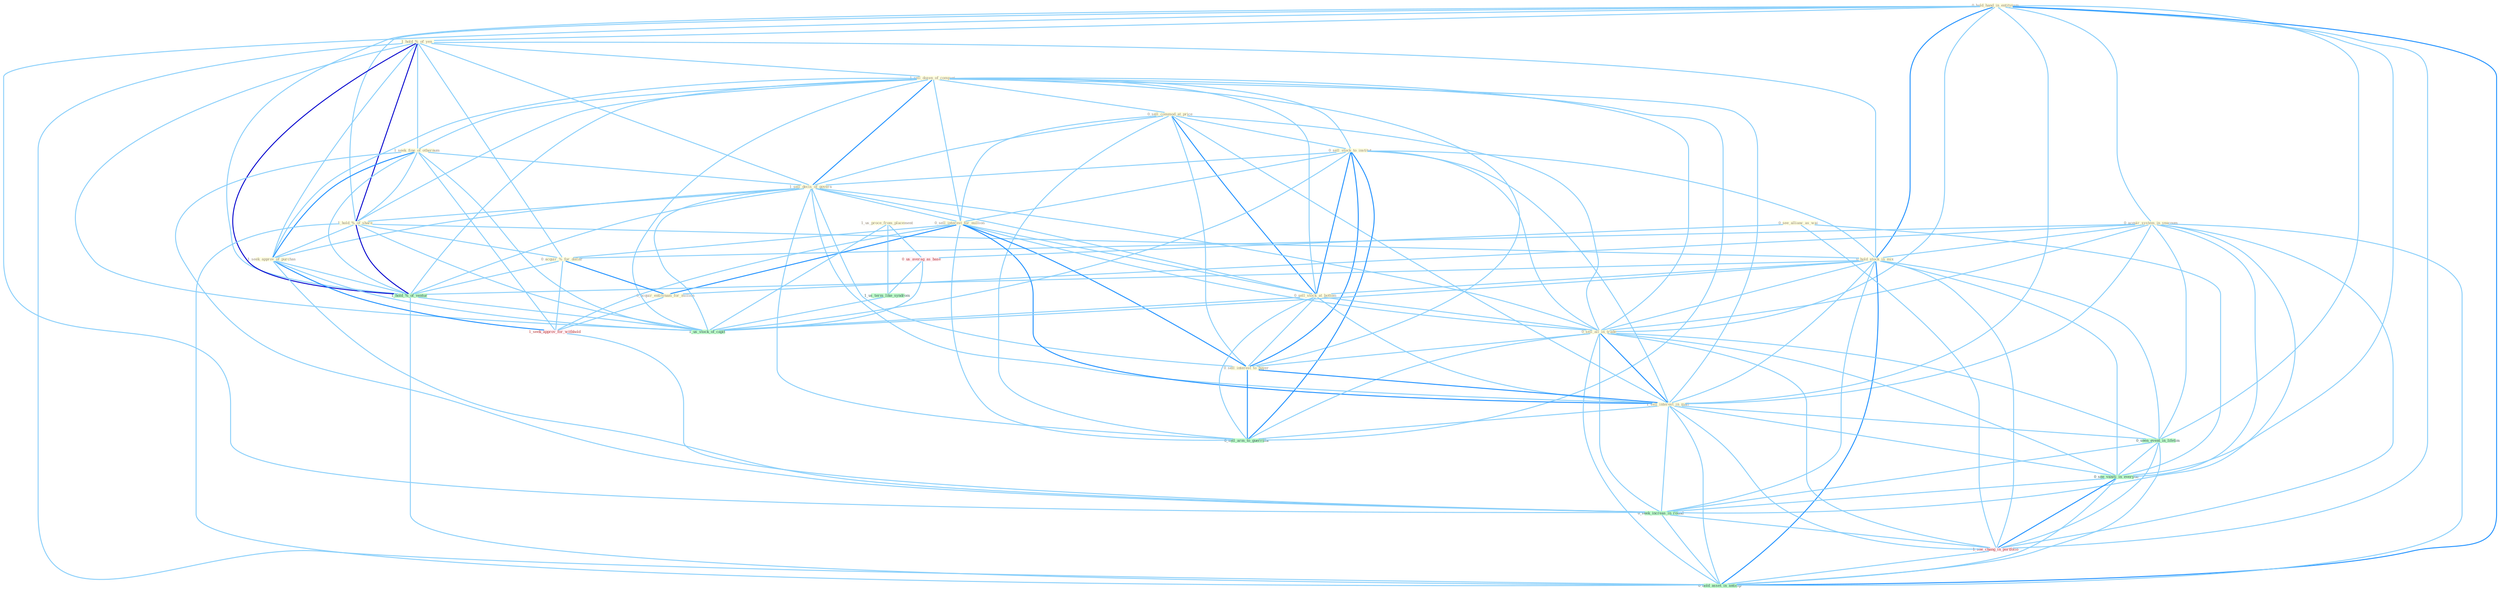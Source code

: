 Graph G{ 
    node
    [shape=polygon,style=filled,width=.5,height=.06,color="#BDFCC9",fixedsize=true,fontsize=4,
    fontcolor="#2f4f4f"];
    {node
    [color="#ffffe0", fontcolor="#8b7d6b"] "0_hold_hand_in_entitynam " "1_hold_%_of_yen " "0_acquir_system_in_yearnum " "1_sell_dozen_of_compani " "0_sell_commod_at_price " "1_seek_fine_of_othernum " "0_sell_stock_to_institut " "1_sell_decis_of_govern " "1_hold_%_of_share " "0_sell_interest_for_million " "0_hold_stock_in_mix " "1_seek_approv_of_purchas " "0_acquir_%_for_dollar " "0_sell_stock_at_bottom " "0_acquir_entitynam_for_million " "0_sell_all_in_trade " "0_sell_interest_to_buyer " "1_sell_interest_in_mall " "1_us_proce_from_placement " "0_see_allianc_as_wai "}
{node [color="#fff0f5", fontcolor="#b22222"] "0_us_averag_as_base " "1_seek_approv_for_withhold " "1_see_chang_in_portfolio "}
edge [color="#B0E2FF"];

	"0_hold_hand_in_entitynam " -- "1_hold_%_of_yen " [w="1", color="#87cefa" ];
	"0_hold_hand_in_entitynam " -- "0_acquir_system_in_yearnum " [w="1", color="#87cefa" ];
	"0_hold_hand_in_entitynam " -- "1_hold_%_of_share " [w="1", color="#87cefa" ];
	"0_hold_hand_in_entitynam " -- "0_hold_stock_in_mix " [w="2", color="#1e90ff" , len=0.8];
	"0_hold_hand_in_entitynam " -- "0_sell_all_in_trade " [w="1", color="#87cefa" ];
	"0_hold_hand_in_entitynam " -- "1_sell_interest_in_mall " [w="1", color="#87cefa" ];
	"0_hold_hand_in_entitynam " -- "0_seen_event_in_lifetim " [w="1", color="#87cefa" ];
	"0_hold_hand_in_entitynam " -- "1_hold_%_of_ventur " [w="1", color="#87cefa" ];
	"0_hold_hand_in_entitynam " -- "0_see_vaniti_in_everyon " [w="1", color="#87cefa" ];
	"0_hold_hand_in_entitynam " -- "0_seek_increas_in_round " [w="1", color="#87cefa" ];
	"0_hold_hand_in_entitynam " -- "1_see_chang_in_portfolio " [w="1", color="#87cefa" ];
	"0_hold_hand_in_entitynam " -- "0_hold_asset_in_anticip " [w="2", color="#1e90ff" , len=0.8];
	"1_hold_%_of_yen " -- "1_sell_dozen_of_compani " [w="1", color="#87cefa" ];
	"1_hold_%_of_yen " -- "1_seek_fine_of_othernum " [w="1", color="#87cefa" ];
	"1_hold_%_of_yen " -- "1_sell_decis_of_govern " [w="1", color="#87cefa" ];
	"1_hold_%_of_yen " -- "1_hold_%_of_share " [w="3", color="#0000cd" , len=0.6];
	"1_hold_%_of_yen " -- "0_hold_stock_in_mix " [w="1", color="#87cefa" ];
	"1_hold_%_of_yen " -- "1_seek_approv_of_purchas " [w="1", color="#87cefa" ];
	"1_hold_%_of_yen " -- "0_acquir_%_for_dollar " [w="1", color="#87cefa" ];
	"1_hold_%_of_yen " -- "1_hold_%_of_ventur " [w="3", color="#0000cd" , len=0.6];
	"1_hold_%_of_yen " -- "1_us_stock_of_capit " [w="1", color="#87cefa" ];
	"1_hold_%_of_yen " -- "0_hold_asset_in_anticip " [w="1", color="#87cefa" ];
	"0_acquir_system_in_yearnum " -- "0_hold_stock_in_mix " [w="1", color="#87cefa" ];
	"0_acquir_system_in_yearnum " -- "0_acquir_%_for_dollar " [w="1", color="#87cefa" ];
	"0_acquir_system_in_yearnum " -- "0_acquir_entitynam_for_million " [w="1", color="#87cefa" ];
	"0_acquir_system_in_yearnum " -- "0_sell_all_in_trade " [w="1", color="#87cefa" ];
	"0_acquir_system_in_yearnum " -- "1_sell_interest_in_mall " [w="1", color="#87cefa" ];
	"0_acquir_system_in_yearnum " -- "0_seen_event_in_lifetim " [w="1", color="#87cefa" ];
	"0_acquir_system_in_yearnum " -- "0_see_vaniti_in_everyon " [w="1", color="#87cefa" ];
	"0_acquir_system_in_yearnum " -- "0_seek_increas_in_round " [w="1", color="#87cefa" ];
	"0_acquir_system_in_yearnum " -- "1_see_chang_in_portfolio " [w="1", color="#87cefa" ];
	"0_acquir_system_in_yearnum " -- "0_hold_asset_in_anticip " [w="1", color="#87cefa" ];
	"1_sell_dozen_of_compani " -- "0_sell_commod_at_price " [w="1", color="#87cefa" ];
	"1_sell_dozen_of_compani " -- "1_seek_fine_of_othernum " [w="1", color="#87cefa" ];
	"1_sell_dozen_of_compani " -- "0_sell_stock_to_institut " [w="1", color="#87cefa" ];
	"1_sell_dozen_of_compani " -- "1_sell_decis_of_govern " [w="2", color="#1e90ff" , len=0.8];
	"1_sell_dozen_of_compani " -- "1_hold_%_of_share " [w="1", color="#87cefa" ];
	"1_sell_dozen_of_compani " -- "0_sell_interest_for_million " [w="1", color="#87cefa" ];
	"1_sell_dozen_of_compani " -- "1_seek_approv_of_purchas " [w="1", color="#87cefa" ];
	"1_sell_dozen_of_compani " -- "0_sell_stock_at_bottom " [w="1", color="#87cefa" ];
	"1_sell_dozen_of_compani " -- "0_sell_all_in_trade " [w="1", color="#87cefa" ];
	"1_sell_dozen_of_compani " -- "0_sell_interest_to_buyer " [w="1", color="#87cefa" ];
	"1_sell_dozen_of_compani " -- "1_sell_interest_in_mall " [w="1", color="#87cefa" ];
	"1_sell_dozen_of_compani " -- "1_hold_%_of_ventur " [w="1", color="#87cefa" ];
	"1_sell_dozen_of_compani " -- "0_sell_arm_to_guerrilla " [w="1", color="#87cefa" ];
	"1_sell_dozen_of_compani " -- "1_us_stock_of_capit " [w="1", color="#87cefa" ];
	"0_sell_commod_at_price " -- "0_sell_stock_to_institut " [w="1", color="#87cefa" ];
	"0_sell_commod_at_price " -- "1_sell_decis_of_govern " [w="1", color="#87cefa" ];
	"0_sell_commod_at_price " -- "0_sell_interest_for_million " [w="1", color="#87cefa" ];
	"0_sell_commod_at_price " -- "0_sell_stock_at_bottom " [w="2", color="#1e90ff" , len=0.8];
	"0_sell_commod_at_price " -- "0_sell_all_in_trade " [w="1", color="#87cefa" ];
	"0_sell_commod_at_price " -- "0_sell_interest_to_buyer " [w="1", color="#87cefa" ];
	"0_sell_commod_at_price " -- "1_sell_interest_in_mall " [w="1", color="#87cefa" ];
	"0_sell_commod_at_price " -- "0_sell_arm_to_guerrilla " [w="1", color="#87cefa" ];
	"1_seek_fine_of_othernum " -- "1_sell_decis_of_govern " [w="1", color="#87cefa" ];
	"1_seek_fine_of_othernum " -- "1_hold_%_of_share " [w="1", color="#87cefa" ];
	"1_seek_fine_of_othernum " -- "1_seek_approv_of_purchas " [w="2", color="#1e90ff" , len=0.8];
	"1_seek_fine_of_othernum " -- "1_seek_approv_for_withhold " [w="1", color="#87cefa" ];
	"1_seek_fine_of_othernum " -- "1_hold_%_of_ventur " [w="1", color="#87cefa" ];
	"1_seek_fine_of_othernum " -- "0_seek_increas_in_round " [w="1", color="#87cefa" ];
	"1_seek_fine_of_othernum " -- "1_us_stock_of_capit " [w="1", color="#87cefa" ];
	"0_sell_stock_to_institut " -- "1_sell_decis_of_govern " [w="1", color="#87cefa" ];
	"0_sell_stock_to_institut " -- "0_sell_interest_for_million " [w="1", color="#87cefa" ];
	"0_sell_stock_to_institut " -- "0_hold_stock_in_mix " [w="1", color="#87cefa" ];
	"0_sell_stock_to_institut " -- "0_sell_stock_at_bottom " [w="2", color="#1e90ff" , len=0.8];
	"0_sell_stock_to_institut " -- "0_sell_all_in_trade " [w="1", color="#87cefa" ];
	"0_sell_stock_to_institut " -- "0_sell_interest_to_buyer " [w="2", color="#1e90ff" , len=0.8];
	"0_sell_stock_to_institut " -- "1_sell_interest_in_mall " [w="1", color="#87cefa" ];
	"0_sell_stock_to_institut " -- "0_sell_arm_to_guerrilla " [w="2", color="#1e90ff" , len=0.8];
	"0_sell_stock_to_institut " -- "1_us_stock_of_capit " [w="1", color="#87cefa" ];
	"1_sell_decis_of_govern " -- "1_hold_%_of_share " [w="1", color="#87cefa" ];
	"1_sell_decis_of_govern " -- "0_sell_interest_for_million " [w="1", color="#87cefa" ];
	"1_sell_decis_of_govern " -- "1_seek_approv_of_purchas " [w="1", color="#87cefa" ];
	"1_sell_decis_of_govern " -- "0_sell_stock_at_bottom " [w="1", color="#87cefa" ];
	"1_sell_decis_of_govern " -- "0_sell_all_in_trade " [w="1", color="#87cefa" ];
	"1_sell_decis_of_govern " -- "0_sell_interest_to_buyer " [w="1", color="#87cefa" ];
	"1_sell_decis_of_govern " -- "1_sell_interest_in_mall " [w="1", color="#87cefa" ];
	"1_sell_decis_of_govern " -- "1_hold_%_of_ventur " [w="1", color="#87cefa" ];
	"1_sell_decis_of_govern " -- "0_sell_arm_to_guerrilla " [w="1", color="#87cefa" ];
	"1_sell_decis_of_govern " -- "1_us_stock_of_capit " [w="1", color="#87cefa" ];
	"1_hold_%_of_share " -- "0_hold_stock_in_mix " [w="1", color="#87cefa" ];
	"1_hold_%_of_share " -- "1_seek_approv_of_purchas " [w="1", color="#87cefa" ];
	"1_hold_%_of_share " -- "0_acquir_%_for_dollar " [w="1", color="#87cefa" ];
	"1_hold_%_of_share " -- "1_hold_%_of_ventur " [w="3", color="#0000cd" , len=0.6];
	"1_hold_%_of_share " -- "1_us_stock_of_capit " [w="1", color="#87cefa" ];
	"1_hold_%_of_share " -- "0_hold_asset_in_anticip " [w="1", color="#87cefa" ];
	"0_sell_interest_for_million " -- "0_acquir_%_for_dollar " [w="1", color="#87cefa" ];
	"0_sell_interest_for_million " -- "0_sell_stock_at_bottom " [w="1", color="#87cefa" ];
	"0_sell_interest_for_million " -- "0_acquir_entitynam_for_million " [w="2", color="#1e90ff" , len=0.8];
	"0_sell_interest_for_million " -- "0_sell_all_in_trade " [w="1", color="#87cefa" ];
	"0_sell_interest_for_million " -- "0_sell_interest_to_buyer " [w="2", color="#1e90ff" , len=0.8];
	"0_sell_interest_for_million " -- "1_sell_interest_in_mall " [w="2", color="#1e90ff" , len=0.8];
	"0_sell_interest_for_million " -- "1_seek_approv_for_withhold " [w="1", color="#87cefa" ];
	"0_sell_interest_for_million " -- "0_sell_arm_to_guerrilla " [w="1", color="#87cefa" ];
	"0_hold_stock_in_mix " -- "0_sell_stock_at_bottom " [w="1", color="#87cefa" ];
	"0_hold_stock_in_mix " -- "0_sell_all_in_trade " [w="1", color="#87cefa" ];
	"0_hold_stock_in_mix " -- "1_sell_interest_in_mall " [w="1", color="#87cefa" ];
	"0_hold_stock_in_mix " -- "0_seen_event_in_lifetim " [w="1", color="#87cefa" ];
	"0_hold_stock_in_mix " -- "1_hold_%_of_ventur " [w="1", color="#87cefa" ];
	"0_hold_stock_in_mix " -- "0_see_vaniti_in_everyon " [w="1", color="#87cefa" ];
	"0_hold_stock_in_mix " -- "0_seek_increas_in_round " [w="1", color="#87cefa" ];
	"0_hold_stock_in_mix " -- "1_us_stock_of_capit " [w="1", color="#87cefa" ];
	"0_hold_stock_in_mix " -- "1_see_chang_in_portfolio " [w="1", color="#87cefa" ];
	"0_hold_stock_in_mix " -- "0_hold_asset_in_anticip " [w="2", color="#1e90ff" , len=0.8];
	"1_seek_approv_of_purchas " -- "1_seek_approv_for_withhold " [w="2", color="#1e90ff" , len=0.8];
	"1_seek_approv_of_purchas " -- "1_hold_%_of_ventur " [w="1", color="#87cefa" ];
	"1_seek_approv_of_purchas " -- "0_seek_increas_in_round " [w="1", color="#87cefa" ];
	"1_seek_approv_of_purchas " -- "1_us_stock_of_capit " [w="1", color="#87cefa" ];
	"0_acquir_%_for_dollar " -- "0_acquir_entitynam_for_million " [w="2", color="#1e90ff" , len=0.8];
	"0_acquir_%_for_dollar " -- "1_seek_approv_for_withhold " [w="1", color="#87cefa" ];
	"0_acquir_%_for_dollar " -- "1_hold_%_of_ventur " [w="1", color="#87cefa" ];
	"0_sell_stock_at_bottom " -- "0_sell_all_in_trade " [w="1", color="#87cefa" ];
	"0_sell_stock_at_bottom " -- "0_sell_interest_to_buyer " [w="1", color="#87cefa" ];
	"0_sell_stock_at_bottom " -- "1_sell_interest_in_mall " [w="1", color="#87cefa" ];
	"0_sell_stock_at_bottom " -- "0_sell_arm_to_guerrilla " [w="1", color="#87cefa" ];
	"0_sell_stock_at_bottom " -- "1_us_stock_of_capit " [w="1", color="#87cefa" ];
	"0_acquir_entitynam_for_million " -- "1_seek_approv_for_withhold " [w="1", color="#87cefa" ];
	"0_sell_all_in_trade " -- "0_sell_interest_to_buyer " [w="1", color="#87cefa" ];
	"0_sell_all_in_trade " -- "1_sell_interest_in_mall " [w="2", color="#1e90ff" , len=0.8];
	"0_sell_all_in_trade " -- "0_seen_event_in_lifetim " [w="1", color="#87cefa" ];
	"0_sell_all_in_trade " -- "0_see_vaniti_in_everyon " [w="1", color="#87cefa" ];
	"0_sell_all_in_trade " -- "0_sell_arm_to_guerrilla " [w="1", color="#87cefa" ];
	"0_sell_all_in_trade " -- "0_seek_increas_in_round " [w="1", color="#87cefa" ];
	"0_sell_all_in_trade " -- "1_see_chang_in_portfolio " [w="1", color="#87cefa" ];
	"0_sell_all_in_trade " -- "0_hold_asset_in_anticip " [w="1", color="#87cefa" ];
	"0_sell_interest_to_buyer " -- "1_sell_interest_in_mall " [w="2", color="#1e90ff" , len=0.8];
	"0_sell_interest_to_buyer " -- "0_sell_arm_to_guerrilla " [w="2", color="#1e90ff" , len=0.8];
	"1_sell_interest_in_mall " -- "0_seen_event_in_lifetim " [w="1", color="#87cefa" ];
	"1_sell_interest_in_mall " -- "0_see_vaniti_in_everyon " [w="1", color="#87cefa" ];
	"1_sell_interest_in_mall " -- "0_sell_arm_to_guerrilla " [w="1", color="#87cefa" ];
	"1_sell_interest_in_mall " -- "0_seek_increas_in_round " [w="1", color="#87cefa" ];
	"1_sell_interest_in_mall " -- "1_see_chang_in_portfolio " [w="1", color="#87cefa" ];
	"1_sell_interest_in_mall " -- "0_hold_asset_in_anticip " [w="1", color="#87cefa" ];
	"1_us_proce_from_placement " -- "0_us_averag_as_base " [w="1", color="#87cefa" ];
	"1_us_proce_from_placement " -- "1_us_term_like_syndrom " [w="1", color="#87cefa" ];
	"1_us_proce_from_placement " -- "1_us_stock_of_capit " [w="1", color="#87cefa" ];
	"0_see_allianc_as_wai " -- "0_us_averag_as_base " [w="1", color="#87cefa" ];
	"0_see_allianc_as_wai " -- "0_see_vaniti_in_everyon " [w="1", color="#87cefa" ];
	"0_see_allianc_as_wai " -- "1_see_chang_in_portfolio " [w="1", color="#87cefa" ];
	"0_seen_event_in_lifetim " -- "0_see_vaniti_in_everyon " [w="1", color="#87cefa" ];
	"0_seen_event_in_lifetim " -- "0_seek_increas_in_round " [w="1", color="#87cefa" ];
	"0_seen_event_in_lifetim " -- "1_see_chang_in_portfolio " [w="1", color="#87cefa" ];
	"0_seen_event_in_lifetim " -- "0_hold_asset_in_anticip " [w="1", color="#87cefa" ];
	"0_us_averag_as_base " -- "1_us_term_like_syndrom " [w="1", color="#87cefa" ];
	"0_us_averag_as_base " -- "1_us_stock_of_capit " [w="1", color="#87cefa" ];
	"1_us_term_like_syndrom " -- "1_us_stock_of_capit " [w="1", color="#87cefa" ];
	"1_seek_approv_for_withhold " -- "0_seek_increas_in_round " [w="1", color="#87cefa" ];
	"1_hold_%_of_ventur " -- "1_us_stock_of_capit " [w="1", color="#87cefa" ];
	"1_hold_%_of_ventur " -- "0_hold_asset_in_anticip " [w="1", color="#87cefa" ];
	"0_see_vaniti_in_everyon " -- "0_seek_increas_in_round " [w="1", color="#87cefa" ];
	"0_see_vaniti_in_everyon " -- "1_see_chang_in_portfolio " [w="2", color="#1e90ff" , len=0.8];
	"0_see_vaniti_in_everyon " -- "0_hold_asset_in_anticip " [w="1", color="#87cefa" ];
	"0_seek_increas_in_round " -- "1_see_chang_in_portfolio " [w="1", color="#87cefa" ];
	"0_seek_increas_in_round " -- "0_hold_asset_in_anticip " [w="1", color="#87cefa" ];
	"1_see_chang_in_portfolio " -- "0_hold_asset_in_anticip " [w="1", color="#87cefa" ];
}